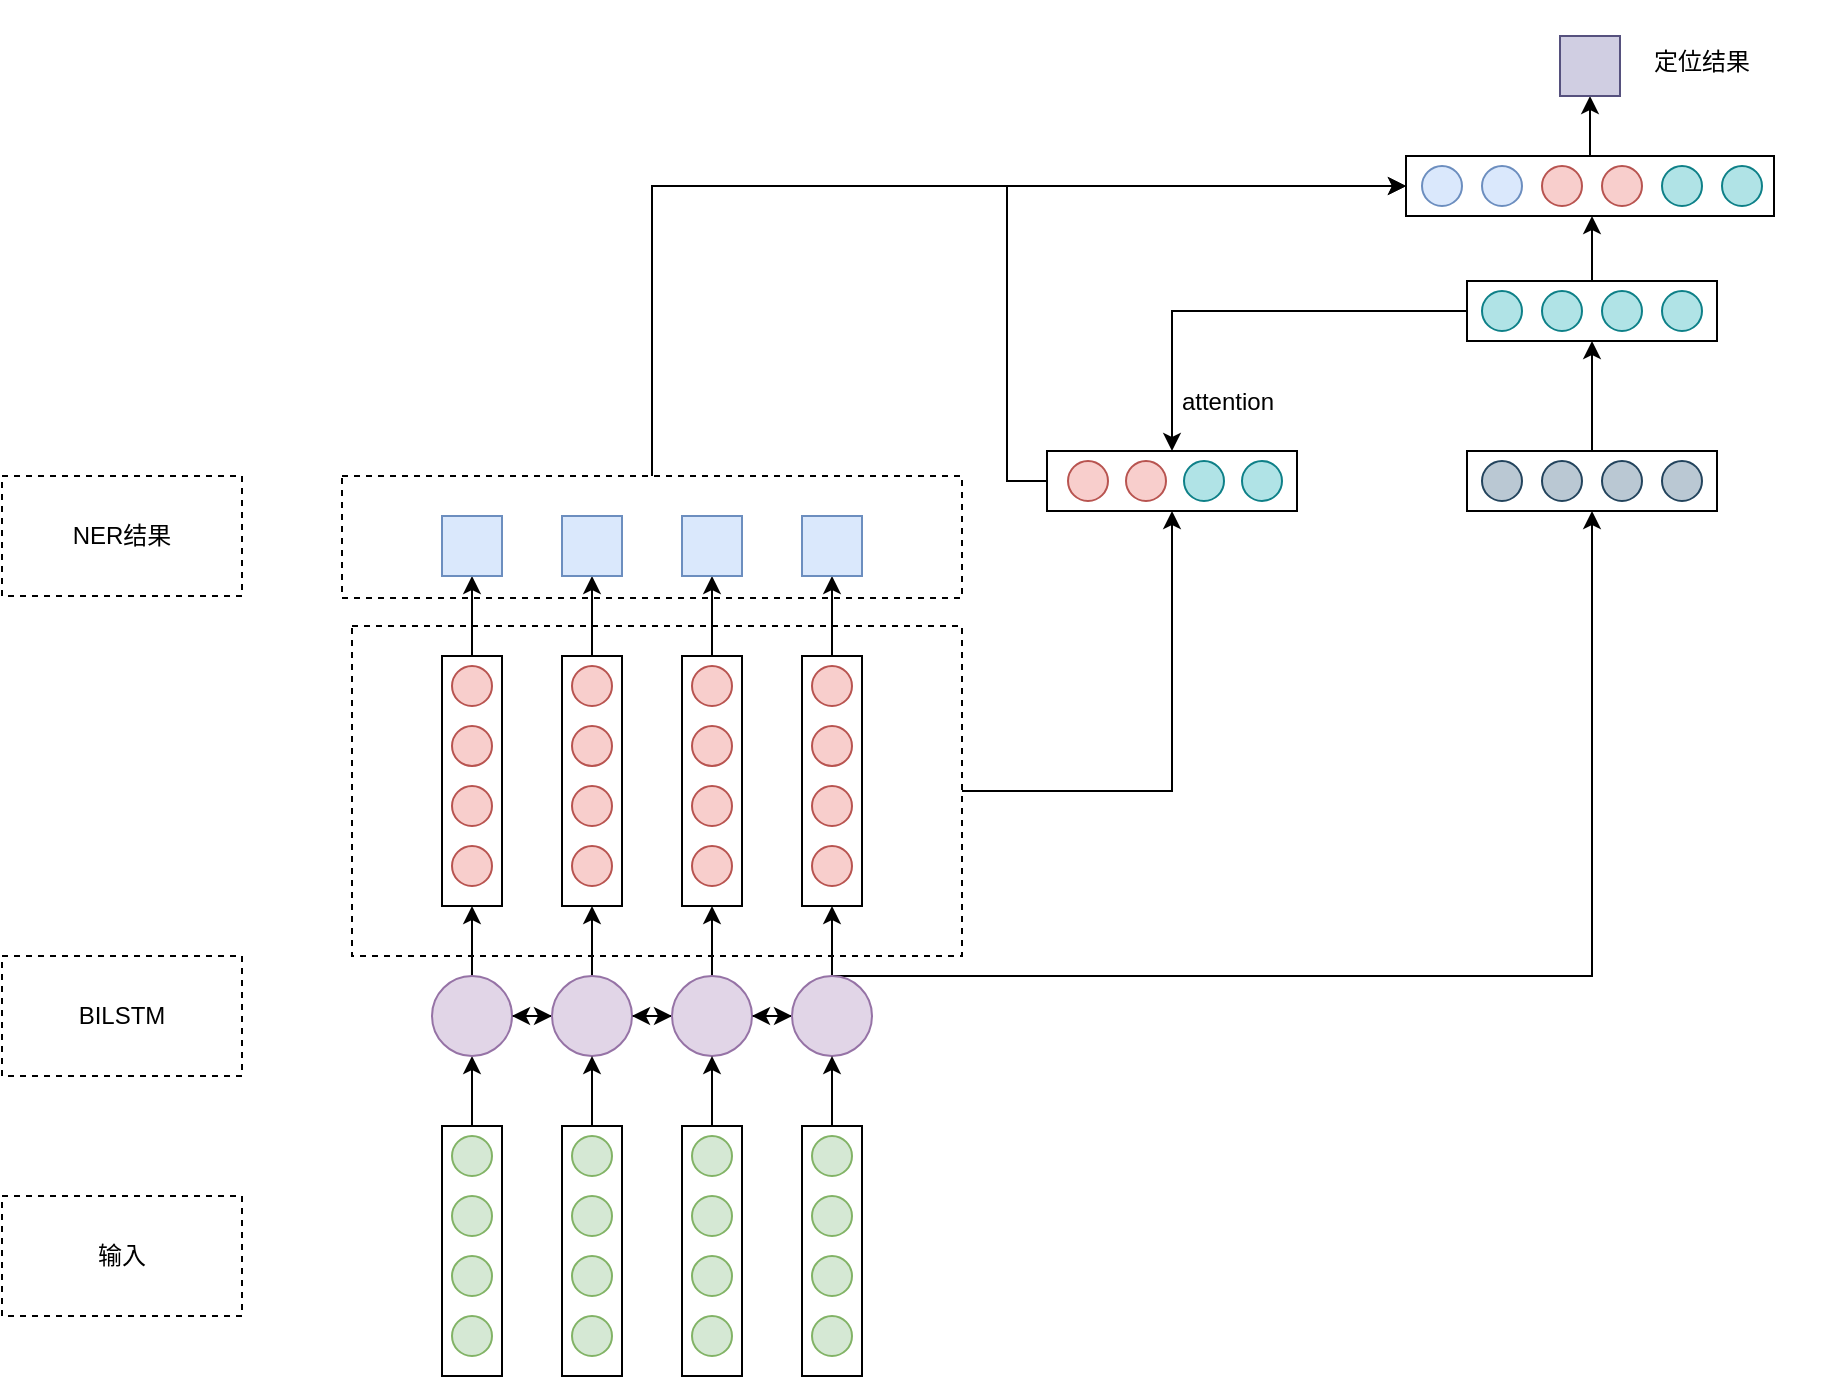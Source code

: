 <mxfile version="12.2.6" type="github" pages="1"><diagram id="NVIIRn0yxI2uqv0U1ttJ" name="Page-1"><mxGraphModel dx="2239" dy="2069" grid="1" gridSize="10" guides="1" tooltips="1" connect="1" arrows="1" fold="1" page="1" pageScale="1" pageWidth="827" pageHeight="1169" math="0" shadow="0"><root><mxCell id="0"/><mxCell id="1" parent="0"/><mxCell id="KqGzO0OUwB1Xz3599io9-230" value="定位结果" style="rounded=0;whiteSpace=wrap;html=1;dashed=1;strokeColor=#FFFFFF;" vertex="1" parent="1"><mxGeometry x="660" y="-217" width="120" height="60" as="geometry"/></mxCell><mxCell id="KqGzO0OUwB1Xz3599io9-229" value="attention" style="rounded=0;whiteSpace=wrap;html=1;dashed=1;strokeColor=#FFFFFF;" vertex="1" parent="1"><mxGeometry x="423" y="-47.5" width="120" height="60" as="geometry"/></mxCell><mxCell id="KqGzO0OUwB1Xz3599io9-218" style="edgeStyle=orthogonalEdgeStyle;rounded=0;orthogonalLoop=1;jettySize=auto;html=1;exitX=0.5;exitY=0;exitDx=0;exitDy=0;entryX=0.5;entryY=1;entryDx=0;entryDy=0;" edge="1" parent="1" source="KqGzO0OUwB1Xz3599io9-210" target="KqGzO0OUwB1Xz3599io9-213"><mxGeometry relative="1" as="geometry"/></mxCell><mxCell id="KqGzO0OUwB1Xz3599io9-210" value="" style="rounded=0;whiteSpace=wrap;html=1;dashed=1;" vertex="1" parent="1"><mxGeometry x="40" y="20" width="310" height="61" as="geometry"/></mxCell><mxCell id="KqGzO0OUwB1Xz3599io9-202" style="edgeStyle=orthogonalEdgeStyle;rounded=0;orthogonalLoop=1;jettySize=auto;html=1;exitX=1;exitY=0.5;exitDx=0;exitDy=0;entryX=1;entryY=0.5;entryDx=0;entryDy=0;" edge="1" parent="1" source="KqGzO0OUwB1Xz3599io9-197" target="KqGzO0OUwB1Xz3599io9-200"><mxGeometry relative="1" as="geometry"/></mxCell><mxCell id="KqGzO0OUwB1Xz3599io9-197" value="" style="rounded=0;whiteSpace=wrap;html=1;dashed=1;" vertex="1" parent="1"><mxGeometry x="45" y="95" width="305" height="165" as="geometry"/></mxCell><mxCell id="KqGzO0OUwB1Xz3599io9-98" style="edgeStyle=orthogonalEdgeStyle;rounded=0;orthogonalLoop=1;jettySize=auto;html=1;exitX=0.5;exitY=0;exitDx=0;exitDy=0;entryX=0.5;entryY=1;entryDx=0;entryDy=0;" edge="1" parent="1" target="KqGzO0OUwB1Xz3599io9-101"><mxGeometry relative="1" as="geometry"><mxPoint x="105" y="345" as="sourcePoint"/></mxGeometry></mxCell><mxCell id="KqGzO0OUwB1Xz3599io9-99" style="edgeStyle=orthogonalEdgeStyle;rounded=0;orthogonalLoop=1;jettySize=auto;html=1;exitX=1;exitY=0.5;exitDx=0;exitDy=0;entryX=0;entryY=0.5;entryDx=0;entryDy=0;" edge="1" parent="1" source="KqGzO0OUwB1Xz3599io9-101" target="KqGzO0OUwB1Xz3599io9-105"><mxGeometry relative="1" as="geometry"/></mxCell><mxCell id="KqGzO0OUwB1Xz3599io9-181" style="edgeStyle=orthogonalEdgeStyle;rounded=0;orthogonalLoop=1;jettySize=auto;html=1;exitX=0.5;exitY=0;exitDx=0;exitDy=0;entryX=0.5;entryY=1;entryDx=0;entryDy=0;" edge="1" parent="1" source="KqGzO0OUwB1Xz3599io9-101" target="KqGzO0OUwB1Xz3599io9-136"><mxGeometry relative="1" as="geometry"/></mxCell><mxCell id="KqGzO0OUwB1Xz3599io9-101" value="" style="ellipse;whiteSpace=wrap;html=1;aspect=fixed;fillColor=#e1d5e7;strokeColor=#9673a6;" vertex="1" parent="1"><mxGeometry x="85" y="270" width="40" height="40" as="geometry"/></mxCell><mxCell id="KqGzO0OUwB1Xz3599io9-102" style="edgeStyle=orthogonalEdgeStyle;rounded=0;orthogonalLoop=1;jettySize=auto;html=1;exitX=1;exitY=0.5;exitDx=0;exitDy=0;entryX=0;entryY=0.5;entryDx=0;entryDy=0;" edge="1" parent="1" source="KqGzO0OUwB1Xz3599io9-105" target="KqGzO0OUwB1Xz3599io9-109"><mxGeometry relative="1" as="geometry"/></mxCell><mxCell id="KqGzO0OUwB1Xz3599io9-104" style="edgeStyle=orthogonalEdgeStyle;rounded=0;orthogonalLoop=1;jettySize=auto;html=1;exitX=0;exitY=0.5;exitDx=0;exitDy=0;entryX=1;entryY=0.5;entryDx=0;entryDy=0;" edge="1" parent="1" source="KqGzO0OUwB1Xz3599io9-105" target="KqGzO0OUwB1Xz3599io9-101"><mxGeometry relative="1" as="geometry"/></mxCell><mxCell id="KqGzO0OUwB1Xz3599io9-182" style="edgeStyle=orthogonalEdgeStyle;rounded=0;orthogonalLoop=1;jettySize=auto;html=1;exitX=0.5;exitY=0;exitDx=0;exitDy=0;entryX=0.5;entryY=1;entryDx=0;entryDy=0;" edge="1" parent="1" source="KqGzO0OUwB1Xz3599io9-105" target="KqGzO0OUwB1Xz3599io9-141"><mxGeometry relative="1" as="geometry"/></mxCell><mxCell id="KqGzO0OUwB1Xz3599io9-105" value="" style="ellipse;whiteSpace=wrap;html=1;aspect=fixed;fillColor=#e1d5e7;strokeColor=#9673a6;" vertex="1" parent="1"><mxGeometry x="145" y="270" width="40" height="40" as="geometry"/></mxCell><mxCell id="KqGzO0OUwB1Xz3599io9-106" style="edgeStyle=orthogonalEdgeStyle;rounded=0;orthogonalLoop=1;jettySize=auto;html=1;exitX=1;exitY=0.5;exitDx=0;exitDy=0;entryX=0;entryY=0.5;entryDx=0;entryDy=0;" edge="1" parent="1" source="KqGzO0OUwB1Xz3599io9-109" target="KqGzO0OUwB1Xz3599io9-112"><mxGeometry relative="1" as="geometry"/></mxCell><mxCell id="KqGzO0OUwB1Xz3599io9-108" style="edgeStyle=orthogonalEdgeStyle;rounded=0;orthogonalLoop=1;jettySize=auto;html=1;exitX=0;exitY=0.5;exitDx=0;exitDy=0;entryX=1;entryY=0.5;entryDx=0;entryDy=0;" edge="1" parent="1" source="KqGzO0OUwB1Xz3599io9-109" target="KqGzO0OUwB1Xz3599io9-105"><mxGeometry relative="1" as="geometry"/></mxCell><mxCell id="KqGzO0OUwB1Xz3599io9-183" style="edgeStyle=orthogonalEdgeStyle;rounded=0;orthogonalLoop=1;jettySize=auto;html=1;exitX=0.5;exitY=0;exitDx=0;exitDy=0;entryX=0.5;entryY=1;entryDx=0;entryDy=0;" edge="1" parent="1" source="KqGzO0OUwB1Xz3599io9-109" target="KqGzO0OUwB1Xz3599io9-146"><mxGeometry relative="1" as="geometry"/></mxCell><mxCell id="KqGzO0OUwB1Xz3599io9-109" value="" style="ellipse;whiteSpace=wrap;html=1;aspect=fixed;fillColor=#e1d5e7;strokeColor=#9673a6;" vertex="1" parent="1"><mxGeometry x="205" y="270" width="40" height="40" as="geometry"/></mxCell><mxCell id="KqGzO0OUwB1Xz3599io9-111" style="edgeStyle=orthogonalEdgeStyle;rounded=0;orthogonalLoop=1;jettySize=auto;html=1;exitX=0;exitY=0.5;exitDx=0;exitDy=0;entryX=1;entryY=0.5;entryDx=0;entryDy=0;" edge="1" parent="1" source="KqGzO0OUwB1Xz3599io9-112" target="KqGzO0OUwB1Xz3599io9-109"><mxGeometry relative="1" as="geometry"/></mxCell><mxCell id="KqGzO0OUwB1Xz3599io9-184" style="edgeStyle=orthogonalEdgeStyle;rounded=0;orthogonalLoop=1;jettySize=auto;html=1;exitX=0.5;exitY=0;exitDx=0;exitDy=0;entryX=0.5;entryY=1;entryDx=0;entryDy=0;" edge="1" parent="1" source="KqGzO0OUwB1Xz3599io9-112" target="KqGzO0OUwB1Xz3599io9-151"><mxGeometry relative="1" as="geometry"/></mxCell><mxCell id="KqGzO0OUwB1Xz3599io9-186" style="edgeStyle=orthogonalEdgeStyle;rounded=0;orthogonalLoop=1;jettySize=auto;html=1;exitX=0.5;exitY=0;exitDx=0;exitDy=0;entryX=1;entryY=0.5;entryDx=0;entryDy=0;" edge="1" parent="1" source="KqGzO0OUwB1Xz3599io9-112" target="KqGzO0OUwB1Xz3599io9-171"><mxGeometry relative="1" as="geometry"><Array as="points"><mxPoint x="665" y="270"/></Array></mxGeometry></mxCell><mxCell id="KqGzO0OUwB1Xz3599io9-112" value="" style="ellipse;whiteSpace=wrap;html=1;aspect=fixed;fillColor=#e1d5e7;strokeColor=#9673a6;" vertex="1" parent="1"><mxGeometry x="265" y="270" width="40" height="40" as="geometry"/></mxCell><mxCell id="KqGzO0OUwB1Xz3599io9-113" value="" style="rounded=0;whiteSpace=wrap;html=1;" vertex="1" parent="1"><mxGeometry x="90" y="345" width="30" height="125" as="geometry"/></mxCell><mxCell id="KqGzO0OUwB1Xz3599io9-114" style="edgeStyle=orthogonalEdgeStyle;rounded=0;orthogonalLoop=1;jettySize=auto;html=1;exitX=0.5;exitY=0;exitDx=0;exitDy=0;entryX=0.5;entryY=1;entryDx=0;entryDy=0;" edge="1" parent="1" target="KqGzO0OUwB1Xz3599io9-105"><mxGeometry relative="1" as="geometry"><mxPoint x="165" y="345" as="sourcePoint"/></mxGeometry></mxCell><mxCell id="KqGzO0OUwB1Xz3599io9-115" style="edgeStyle=orthogonalEdgeStyle;rounded=0;orthogonalLoop=1;jettySize=auto;html=1;exitX=0.5;exitY=0;exitDx=0;exitDy=0;entryX=0.5;entryY=1;entryDx=0;entryDy=0;" edge="1" parent="1" target="KqGzO0OUwB1Xz3599io9-109"><mxGeometry relative="1" as="geometry"><mxPoint x="225" y="345" as="sourcePoint"/></mxGeometry></mxCell><mxCell id="KqGzO0OUwB1Xz3599io9-116" style="edgeStyle=orthogonalEdgeStyle;rounded=0;orthogonalLoop=1;jettySize=auto;html=1;exitX=0.5;exitY=0;exitDx=0;exitDy=0;entryX=0.5;entryY=1;entryDx=0;entryDy=0;" edge="1" parent="1" target="KqGzO0OUwB1Xz3599io9-112"><mxGeometry relative="1" as="geometry"><mxPoint x="285" y="345" as="sourcePoint"/></mxGeometry></mxCell><mxCell id="KqGzO0OUwB1Xz3599io9-117" value="" style="ellipse;whiteSpace=wrap;html=1;aspect=fixed;fillColor=#d5e8d4;strokeColor=#82b366;" vertex="1" parent="1"><mxGeometry x="95" y="350" width="20" height="20" as="geometry"/></mxCell><mxCell id="KqGzO0OUwB1Xz3599io9-118" value="" style="ellipse;whiteSpace=wrap;html=1;aspect=fixed;fillColor=#d5e8d4;strokeColor=#82b366;" vertex="1" parent="1"><mxGeometry x="95" y="380" width="20" height="20" as="geometry"/></mxCell><mxCell id="KqGzO0OUwB1Xz3599io9-119" value="" style="ellipse;whiteSpace=wrap;html=1;aspect=fixed;fillColor=#d5e8d4;strokeColor=#82b366;" vertex="1" parent="1"><mxGeometry x="95" y="410" width="20" height="20" as="geometry"/></mxCell><mxCell id="KqGzO0OUwB1Xz3599io9-120" value="" style="ellipse;whiteSpace=wrap;html=1;aspect=fixed;fillColor=#d5e8d4;strokeColor=#82b366;" vertex="1" parent="1"><mxGeometry x="95" y="440" width="20" height="20" as="geometry"/></mxCell><mxCell id="KqGzO0OUwB1Xz3599io9-121" value="" style="rounded=0;whiteSpace=wrap;html=1;" vertex="1" parent="1"><mxGeometry x="150" y="345" width="30" height="125" as="geometry"/></mxCell><mxCell id="KqGzO0OUwB1Xz3599io9-122" value="" style="ellipse;whiteSpace=wrap;html=1;aspect=fixed;fillColor=#d5e8d4;strokeColor=#82b366;" vertex="1" parent="1"><mxGeometry x="155" y="350" width="20" height="20" as="geometry"/></mxCell><mxCell id="KqGzO0OUwB1Xz3599io9-123" value="" style="ellipse;whiteSpace=wrap;html=1;aspect=fixed;fillColor=#d5e8d4;strokeColor=#82b366;" vertex="1" parent="1"><mxGeometry x="155" y="380" width="20" height="20" as="geometry"/></mxCell><mxCell id="KqGzO0OUwB1Xz3599io9-124" value="" style="ellipse;whiteSpace=wrap;html=1;aspect=fixed;fillColor=#d5e8d4;strokeColor=#82b366;" vertex="1" parent="1"><mxGeometry x="155" y="410" width="20" height="20" as="geometry"/></mxCell><mxCell id="KqGzO0OUwB1Xz3599io9-125" value="" style="ellipse;whiteSpace=wrap;html=1;aspect=fixed;fillColor=#d5e8d4;strokeColor=#82b366;" vertex="1" parent="1"><mxGeometry x="155" y="440" width="20" height="20" as="geometry"/></mxCell><mxCell id="KqGzO0OUwB1Xz3599io9-126" value="" style="rounded=0;whiteSpace=wrap;html=1;" vertex="1" parent="1"><mxGeometry x="210" y="345" width="30" height="125" as="geometry"/></mxCell><mxCell id="KqGzO0OUwB1Xz3599io9-127" value="" style="ellipse;whiteSpace=wrap;html=1;aspect=fixed;fillColor=#d5e8d4;strokeColor=#82b366;" vertex="1" parent="1"><mxGeometry x="215" y="350" width="20" height="20" as="geometry"/></mxCell><mxCell id="KqGzO0OUwB1Xz3599io9-128" value="" style="ellipse;whiteSpace=wrap;html=1;aspect=fixed;fillColor=#d5e8d4;strokeColor=#82b366;" vertex="1" parent="1"><mxGeometry x="215" y="380" width="20" height="20" as="geometry"/></mxCell><mxCell id="KqGzO0OUwB1Xz3599io9-129" value="" style="ellipse;whiteSpace=wrap;html=1;aspect=fixed;fillColor=#d5e8d4;strokeColor=#82b366;" vertex="1" parent="1"><mxGeometry x="215" y="410" width="20" height="20" as="geometry"/></mxCell><mxCell id="KqGzO0OUwB1Xz3599io9-130" value="" style="ellipse;whiteSpace=wrap;html=1;aspect=fixed;fillColor=#d5e8d4;strokeColor=#82b366;" vertex="1" parent="1"><mxGeometry x="215" y="440" width="20" height="20" as="geometry"/></mxCell><mxCell id="KqGzO0OUwB1Xz3599io9-131" value="" style="rounded=0;whiteSpace=wrap;html=1;" vertex="1" parent="1"><mxGeometry x="270" y="345" width="30" height="125" as="geometry"/></mxCell><mxCell id="KqGzO0OUwB1Xz3599io9-132" value="" style="ellipse;whiteSpace=wrap;html=1;aspect=fixed;fillColor=#d5e8d4;strokeColor=#82b366;" vertex="1" parent="1"><mxGeometry x="275" y="350" width="20" height="20" as="geometry"/></mxCell><mxCell id="KqGzO0OUwB1Xz3599io9-133" value="" style="ellipse;whiteSpace=wrap;html=1;aspect=fixed;fillColor=#d5e8d4;strokeColor=#82b366;" vertex="1" parent="1"><mxGeometry x="275" y="380" width="20" height="20" as="geometry"/></mxCell><mxCell id="KqGzO0OUwB1Xz3599io9-134" value="" style="ellipse;whiteSpace=wrap;html=1;aspect=fixed;fillColor=#d5e8d4;strokeColor=#82b366;" vertex="1" parent="1"><mxGeometry x="275" y="410" width="20" height="20" as="geometry"/></mxCell><mxCell id="KqGzO0OUwB1Xz3599io9-135" value="" style="ellipse;whiteSpace=wrap;html=1;aspect=fixed;fillColor=#d5e8d4;strokeColor=#82b366;" vertex="1" parent="1"><mxGeometry x="275" y="440" width="20" height="20" as="geometry"/></mxCell><mxCell id="KqGzO0OUwB1Xz3599io9-163" style="edgeStyle=orthogonalEdgeStyle;rounded=0;orthogonalLoop=1;jettySize=auto;html=1;exitX=0.5;exitY=0;exitDx=0;exitDy=0;entryX=0.5;entryY=1;entryDx=0;entryDy=0;" edge="1" parent="1" source="KqGzO0OUwB1Xz3599io9-136" target="KqGzO0OUwB1Xz3599io9-158"><mxGeometry relative="1" as="geometry"/></mxCell><mxCell id="KqGzO0OUwB1Xz3599io9-136" value="" style="rounded=0;whiteSpace=wrap;html=1;" vertex="1" parent="1"><mxGeometry x="90" y="110" width="30" height="125" as="geometry"/></mxCell><mxCell id="KqGzO0OUwB1Xz3599io9-137" value="" style="ellipse;whiteSpace=wrap;html=1;aspect=fixed;fillColor=#f8cecc;strokeColor=#b85450;" vertex="1" parent="1"><mxGeometry x="95" y="115" width="20" height="20" as="geometry"/></mxCell><mxCell id="KqGzO0OUwB1Xz3599io9-138" value="" style="ellipse;whiteSpace=wrap;html=1;aspect=fixed;fillColor=#f8cecc;strokeColor=#b85450;" vertex="1" parent="1"><mxGeometry x="95" y="145" width="20" height="20" as="geometry"/></mxCell><mxCell id="KqGzO0OUwB1Xz3599io9-139" value="" style="ellipse;whiteSpace=wrap;html=1;aspect=fixed;fillColor=#f8cecc;strokeColor=#b85450;" vertex="1" parent="1"><mxGeometry x="95" y="175" width="20" height="20" as="geometry"/></mxCell><mxCell id="KqGzO0OUwB1Xz3599io9-140" value="" style="ellipse;whiteSpace=wrap;html=1;aspect=fixed;fillColor=#f8cecc;strokeColor=#b85450;" vertex="1" parent="1"><mxGeometry x="95" y="205" width="20" height="20" as="geometry"/></mxCell><mxCell id="KqGzO0OUwB1Xz3599io9-165" style="edgeStyle=orthogonalEdgeStyle;rounded=0;orthogonalLoop=1;jettySize=auto;html=1;exitX=0.5;exitY=0;exitDx=0;exitDy=0;entryX=0.5;entryY=1;entryDx=0;entryDy=0;" edge="1" parent="1" source="KqGzO0OUwB1Xz3599io9-141" target="KqGzO0OUwB1Xz3599io9-159"><mxGeometry relative="1" as="geometry"/></mxCell><mxCell id="KqGzO0OUwB1Xz3599io9-141" value="" style="rounded=0;whiteSpace=wrap;html=1;" vertex="1" parent="1"><mxGeometry x="150" y="110" width="30" height="125" as="geometry"/></mxCell><mxCell id="KqGzO0OUwB1Xz3599io9-142" value="" style="ellipse;whiteSpace=wrap;html=1;aspect=fixed;fillColor=#f8cecc;strokeColor=#b85450;" vertex="1" parent="1"><mxGeometry x="155" y="115" width="20" height="20" as="geometry"/></mxCell><mxCell id="KqGzO0OUwB1Xz3599io9-143" value="" style="ellipse;whiteSpace=wrap;html=1;aspect=fixed;fillColor=#f8cecc;strokeColor=#b85450;" vertex="1" parent="1"><mxGeometry x="155" y="145" width="20" height="20" as="geometry"/></mxCell><mxCell id="KqGzO0OUwB1Xz3599io9-144" value="" style="ellipse;whiteSpace=wrap;html=1;aspect=fixed;fillColor=#f8cecc;strokeColor=#b85450;" vertex="1" parent="1"><mxGeometry x="155" y="175" width="20" height="20" as="geometry"/></mxCell><mxCell id="KqGzO0OUwB1Xz3599io9-145" value="" style="ellipse;whiteSpace=wrap;html=1;aspect=fixed;fillColor=#f8cecc;strokeColor=#b85450;" vertex="1" parent="1"><mxGeometry x="155" y="205" width="20" height="20" as="geometry"/></mxCell><mxCell id="KqGzO0OUwB1Xz3599io9-166" style="edgeStyle=orthogonalEdgeStyle;rounded=0;orthogonalLoop=1;jettySize=auto;html=1;exitX=0.5;exitY=0;exitDx=0;exitDy=0;entryX=0.5;entryY=1;entryDx=0;entryDy=0;" edge="1" parent="1" source="KqGzO0OUwB1Xz3599io9-146" target="KqGzO0OUwB1Xz3599io9-160"><mxGeometry relative="1" as="geometry"/></mxCell><mxCell id="KqGzO0OUwB1Xz3599io9-146" value="" style="rounded=0;whiteSpace=wrap;html=1;" vertex="1" parent="1"><mxGeometry x="210" y="110" width="30" height="125" as="geometry"/></mxCell><mxCell id="KqGzO0OUwB1Xz3599io9-147" value="" style="ellipse;whiteSpace=wrap;html=1;aspect=fixed;fillColor=#f8cecc;strokeColor=#b85450;" vertex="1" parent="1"><mxGeometry x="215" y="115" width="20" height="20" as="geometry"/></mxCell><mxCell id="KqGzO0OUwB1Xz3599io9-148" value="" style="ellipse;whiteSpace=wrap;html=1;aspect=fixed;fillColor=#f8cecc;strokeColor=#b85450;" vertex="1" parent="1"><mxGeometry x="215" y="145" width="20" height="20" as="geometry"/></mxCell><mxCell id="KqGzO0OUwB1Xz3599io9-149" value="" style="ellipse;whiteSpace=wrap;html=1;aspect=fixed;fillColor=#f8cecc;strokeColor=#b85450;" vertex="1" parent="1"><mxGeometry x="215" y="175" width="20" height="20" as="geometry"/></mxCell><mxCell id="KqGzO0OUwB1Xz3599io9-150" value="" style="ellipse;whiteSpace=wrap;html=1;aspect=fixed;fillColor=#f8cecc;strokeColor=#b85450;" vertex="1" parent="1"><mxGeometry x="215" y="205" width="20" height="20" as="geometry"/></mxCell><mxCell id="KqGzO0OUwB1Xz3599io9-170" style="edgeStyle=orthogonalEdgeStyle;rounded=0;orthogonalLoop=1;jettySize=auto;html=1;exitX=0.5;exitY=0;exitDx=0;exitDy=0;entryX=0.5;entryY=1;entryDx=0;entryDy=0;" edge="1" parent="1" source="KqGzO0OUwB1Xz3599io9-151" target="KqGzO0OUwB1Xz3599io9-161"><mxGeometry relative="1" as="geometry"/></mxCell><mxCell id="KqGzO0OUwB1Xz3599io9-151" value="" style="rounded=0;whiteSpace=wrap;html=1;" vertex="1" parent="1"><mxGeometry x="270" y="110" width="30" height="125" as="geometry"/></mxCell><mxCell id="KqGzO0OUwB1Xz3599io9-152" value="" style="ellipse;whiteSpace=wrap;html=1;aspect=fixed;fillColor=#f8cecc;strokeColor=#b85450;" vertex="1" parent="1"><mxGeometry x="275" y="115" width="20" height="20" as="geometry"/></mxCell><mxCell id="KqGzO0OUwB1Xz3599io9-153" value="" style="ellipse;whiteSpace=wrap;html=1;aspect=fixed;fillColor=#f8cecc;strokeColor=#b85450;" vertex="1" parent="1"><mxGeometry x="275" y="145" width="20" height="20" as="geometry"/></mxCell><mxCell id="KqGzO0OUwB1Xz3599io9-154" value="" style="ellipse;whiteSpace=wrap;html=1;aspect=fixed;fillColor=#f8cecc;strokeColor=#b85450;" vertex="1" parent="1"><mxGeometry x="275" y="175" width="20" height="20" as="geometry"/></mxCell><mxCell id="KqGzO0OUwB1Xz3599io9-155" value="" style="ellipse;whiteSpace=wrap;html=1;aspect=fixed;fillColor=#f8cecc;strokeColor=#b85450;" vertex="1" parent="1"><mxGeometry x="275" y="205" width="20" height="20" as="geometry"/></mxCell><mxCell id="KqGzO0OUwB1Xz3599io9-158" value="" style="whiteSpace=wrap;html=1;aspect=fixed;fillColor=#dae8fc;strokeColor=#6c8ebf;" vertex="1" parent="1"><mxGeometry x="90" y="40" width="30" height="30" as="geometry"/></mxCell><mxCell id="KqGzO0OUwB1Xz3599io9-159" value="" style="whiteSpace=wrap;html=1;aspect=fixed;fillColor=#dae8fc;strokeColor=#6c8ebf;" vertex="1" parent="1"><mxGeometry x="150" y="40" width="30" height="30" as="geometry"/></mxCell><mxCell id="KqGzO0OUwB1Xz3599io9-160" value="" style="whiteSpace=wrap;html=1;aspect=fixed;fillColor=#dae8fc;strokeColor=#6c8ebf;" vertex="1" parent="1"><mxGeometry x="210" y="40" width="30" height="30" as="geometry"/></mxCell><mxCell id="KqGzO0OUwB1Xz3599io9-161" value="" style="whiteSpace=wrap;html=1;aspect=fixed;fillColor=#dae8fc;strokeColor=#6c8ebf;" vertex="1" parent="1"><mxGeometry x="270" y="40" width="30" height="30" as="geometry"/></mxCell><mxCell id="KqGzO0OUwB1Xz3599io9-195" style="edgeStyle=orthogonalEdgeStyle;rounded=0;orthogonalLoop=1;jettySize=auto;html=1;exitX=0;exitY=0.5;exitDx=0;exitDy=0;entryX=1;entryY=0.5;entryDx=0;entryDy=0;" edge="1" parent="1" source="KqGzO0OUwB1Xz3599io9-171" target="KqGzO0OUwB1Xz3599io9-188"><mxGeometry relative="1" as="geometry"/></mxCell><mxCell id="KqGzO0OUwB1Xz3599io9-171" value="" style="rounded=0;whiteSpace=wrap;html=1;rotation=90;" vertex="1" parent="1"><mxGeometry x="650" y="-40" width="30" height="125" as="geometry"/></mxCell><mxCell id="KqGzO0OUwB1Xz3599io9-172" value="" style="ellipse;whiteSpace=wrap;html=1;aspect=fixed;fillColor=#bac8d3;strokeColor=#23445d;" vertex="1" parent="1"><mxGeometry x="700" y="12.5" width="20" height="20" as="geometry"/></mxCell><mxCell id="KqGzO0OUwB1Xz3599io9-173" value="" style="ellipse;whiteSpace=wrap;html=1;aspect=fixed;fillColor=#bac8d3;strokeColor=#23445d;" vertex="1" parent="1"><mxGeometry x="670" y="12.5" width="20" height="20" as="geometry"/></mxCell><mxCell id="KqGzO0OUwB1Xz3599io9-174" value="" style="ellipse;whiteSpace=wrap;html=1;aspect=fixed;fillColor=#bac8d3;strokeColor=#23445d;" vertex="1" parent="1"><mxGeometry x="640" y="12.5" width="20" height="20" as="geometry"/></mxCell><mxCell id="KqGzO0OUwB1Xz3599io9-175" value="" style="ellipse;whiteSpace=wrap;html=1;aspect=fixed;fillColor=#bac8d3;strokeColor=#23445d;" vertex="1" parent="1"><mxGeometry x="610" y="12.5" width="20" height="20" as="geometry"/></mxCell><mxCell id="KqGzO0OUwB1Xz3599io9-209" style="edgeStyle=orthogonalEdgeStyle;rounded=0;orthogonalLoop=1;jettySize=auto;html=1;exitX=0.5;exitY=1;exitDx=0;exitDy=0;entryX=0;entryY=0.5;entryDx=0;entryDy=0;" edge="1" parent="1" source="KqGzO0OUwB1Xz3599io9-188" target="KqGzO0OUwB1Xz3599io9-200"><mxGeometry relative="1" as="geometry"/></mxCell><mxCell id="KqGzO0OUwB1Xz3599io9-239" style="edgeStyle=orthogonalEdgeStyle;rounded=0;orthogonalLoop=1;jettySize=auto;html=1;exitX=0;exitY=0.5;exitDx=0;exitDy=0;" edge="1" parent="1" source="KqGzO0OUwB1Xz3599io9-188"><mxGeometry relative="1" as="geometry"><mxPoint x="665" y="-110" as="targetPoint"/></mxGeometry></mxCell><mxCell id="KqGzO0OUwB1Xz3599io9-188" value="" style="rounded=0;whiteSpace=wrap;html=1;rotation=90;" vertex="1" parent="1"><mxGeometry x="650" y="-125" width="30" height="125" as="geometry"/></mxCell><mxCell id="KqGzO0OUwB1Xz3599io9-189" value="" style="ellipse;whiteSpace=wrap;html=1;aspect=fixed;fillColor=#b0e3e6;strokeColor=#0e8088;" vertex="1" parent="1"><mxGeometry x="700" y="-72.5" width="20" height="20" as="geometry"/></mxCell><mxCell id="KqGzO0OUwB1Xz3599io9-190" value="" style="ellipse;whiteSpace=wrap;html=1;aspect=fixed;fillColor=#b0e3e6;strokeColor=#0e8088;" vertex="1" parent="1"><mxGeometry x="670" y="-72.5" width="20" height="20" as="geometry"/></mxCell><mxCell id="KqGzO0OUwB1Xz3599io9-191" value="" style="ellipse;whiteSpace=wrap;html=1;aspect=fixed;fillColor=#b0e3e6;strokeColor=#0e8088;" vertex="1" parent="1"><mxGeometry x="640" y="-72.5" width="20" height="20" as="geometry"/></mxCell><mxCell id="KqGzO0OUwB1Xz3599io9-192" value="" style="ellipse;whiteSpace=wrap;html=1;aspect=fixed;fillColor=#b0e3e6;strokeColor=#0e8088;" vertex="1" parent="1"><mxGeometry x="610" y="-72.5" width="20" height="20" as="geometry"/></mxCell><mxCell id="KqGzO0OUwB1Xz3599io9-221" style="edgeStyle=orthogonalEdgeStyle;rounded=0;orthogonalLoop=1;jettySize=auto;html=1;exitX=0.5;exitY=1;exitDx=0;exitDy=0;entryX=0.5;entryY=1;entryDx=0;entryDy=0;" edge="1" parent="1" source="KqGzO0OUwB1Xz3599io9-200" target="KqGzO0OUwB1Xz3599io9-213"><mxGeometry relative="1" as="geometry"/></mxCell><mxCell id="KqGzO0OUwB1Xz3599io9-200" value="" style="rounded=0;whiteSpace=wrap;html=1;rotation=90;" vertex="1" parent="1"><mxGeometry x="440" y="-40" width="30" height="125" as="geometry"/></mxCell><mxCell id="KqGzO0OUwB1Xz3599io9-204" value="" style="ellipse;whiteSpace=wrap;html=1;aspect=fixed;fillColor=#f8cecc;strokeColor=#b85450;" vertex="1" parent="1"><mxGeometry x="403" y="12.5" width="20" height="20" as="geometry"/></mxCell><mxCell id="KqGzO0OUwB1Xz3599io9-205" value="" style="ellipse;whiteSpace=wrap;html=1;aspect=fixed;fillColor=#f8cecc;strokeColor=#b85450;" vertex="1" parent="1"><mxGeometry x="432" y="12.5" width="20" height="20" as="geometry"/></mxCell><mxCell id="KqGzO0OUwB1Xz3599io9-206" value="" style="ellipse;whiteSpace=wrap;html=1;aspect=fixed;fillColor=#b0e3e6;strokeColor=#0e8088;" vertex="1" parent="1"><mxGeometry x="490" y="12.5" width="20" height="20" as="geometry"/></mxCell><mxCell id="KqGzO0OUwB1Xz3599io9-207" value="" style="ellipse;whiteSpace=wrap;html=1;aspect=fixed;fillColor=#b0e3e6;strokeColor=#0e8088;" vertex="1" parent="1"><mxGeometry x="461" y="12.5" width="20" height="20" as="geometry"/></mxCell><mxCell id="KqGzO0OUwB1Xz3599io9-240" style="edgeStyle=orthogonalEdgeStyle;rounded=0;orthogonalLoop=1;jettySize=auto;html=1;exitX=0;exitY=0.5;exitDx=0;exitDy=0;entryX=0.5;entryY=1;entryDx=0;entryDy=0;" edge="1" parent="1" source="KqGzO0OUwB1Xz3599io9-213" target="KqGzO0OUwB1Xz3599io9-223"><mxGeometry relative="1" as="geometry"/></mxCell><mxCell id="KqGzO0OUwB1Xz3599io9-213" value="" style="rounded=0;whiteSpace=wrap;html=1;rotation=90;" vertex="1" parent="1"><mxGeometry x="649" y="-217" width="30" height="184" as="geometry"/></mxCell><mxCell id="KqGzO0OUwB1Xz3599io9-214" value="" style="ellipse;whiteSpace=wrap;html=1;aspect=fixed;fillColor=#f8cecc;strokeColor=#b85450;" vertex="1" parent="1"><mxGeometry x="670" y="-135" width="20" height="20" as="geometry"/></mxCell><mxCell id="KqGzO0OUwB1Xz3599io9-215" value="" style="ellipse;whiteSpace=wrap;html=1;aspect=fixed;fillColor=#f8cecc;strokeColor=#b85450;" vertex="1" parent="1"><mxGeometry x="640" y="-135" width="20" height="20" as="geometry"/></mxCell><mxCell id="KqGzO0OUwB1Xz3599io9-216" value="" style="ellipse;whiteSpace=wrap;html=1;aspect=fixed;fillColor=#dae8fc;strokeColor=#6c8ebf;" vertex="1" parent="1"><mxGeometry x="610" y="-135" width="20" height="20" as="geometry"/></mxCell><mxCell id="KqGzO0OUwB1Xz3599io9-217" value="" style="ellipse;whiteSpace=wrap;html=1;aspect=fixed;fillColor=#dae8fc;strokeColor=#6c8ebf;" vertex="1" parent="1"><mxGeometry x="580" y="-135" width="20" height="20" as="geometry"/></mxCell><mxCell id="KqGzO0OUwB1Xz3599io9-223" value="" style="whiteSpace=wrap;html=1;aspect=fixed;fillColor=#d0cee2;strokeColor=#56517e;" vertex="1" parent="1"><mxGeometry x="649" y="-200" width="30" height="30" as="geometry"/></mxCell><mxCell id="KqGzO0OUwB1Xz3599io9-225" value="NER结果" style="rounded=0;whiteSpace=wrap;html=1;dashed=1;" vertex="1" parent="1"><mxGeometry x="-130" y="20" width="120" height="60" as="geometry"/></mxCell><mxCell id="KqGzO0OUwB1Xz3599io9-226" value="输入" style="rounded=0;whiteSpace=wrap;html=1;dashed=1;" vertex="1" parent="1"><mxGeometry x="-130" y="380" width="120" height="60" as="geometry"/></mxCell><mxCell id="KqGzO0OUwB1Xz3599io9-227" value="BILSTM" style="rounded=0;whiteSpace=wrap;html=1;dashed=1;" vertex="1" parent="1"><mxGeometry x="-130" y="260" width="120" height="60" as="geometry"/></mxCell><mxCell id="KqGzO0OUwB1Xz3599io9-233" value="" style="ellipse;whiteSpace=wrap;html=1;aspect=fixed;fillColor=#b0e3e6;strokeColor=#0e8088;" vertex="1" parent="1"><mxGeometry x="700" y="-135" width="20" height="20" as="geometry"/></mxCell><mxCell id="KqGzO0OUwB1Xz3599io9-234" value="" style="ellipse;whiteSpace=wrap;html=1;aspect=fixed;fillColor=#b0e3e6;strokeColor=#0e8088;" vertex="1" parent="1"><mxGeometry x="730" y="-135" width="20" height="20" as="geometry"/></mxCell></root></mxGraphModel></diagram></mxfile>